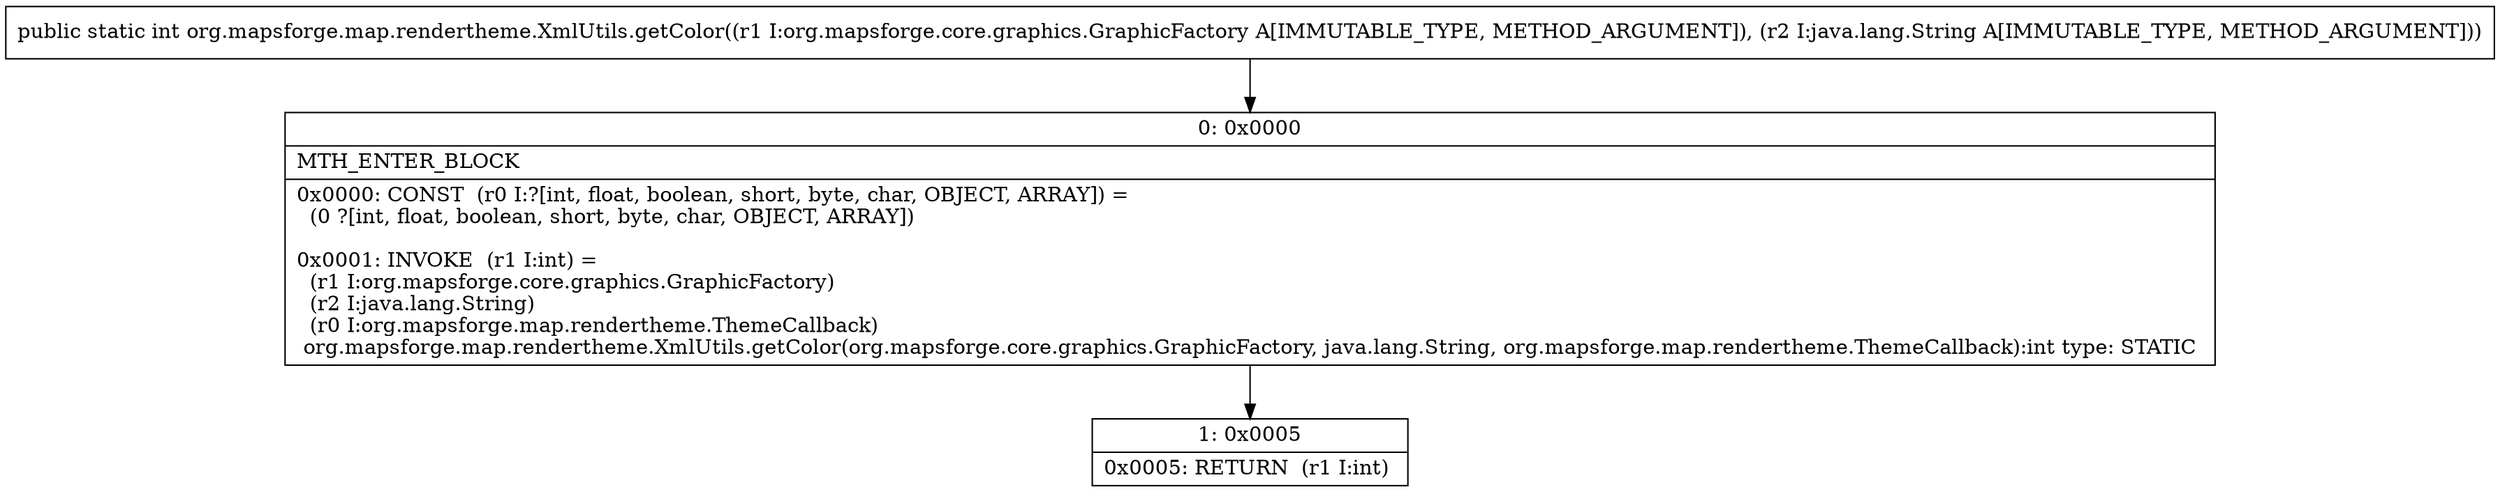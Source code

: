 digraph "CFG fororg.mapsforge.map.rendertheme.XmlUtils.getColor(Lorg\/mapsforge\/core\/graphics\/GraphicFactory;Ljava\/lang\/String;)I" {
Node_0 [shape=record,label="{0\:\ 0x0000|MTH_ENTER_BLOCK\l|0x0000: CONST  (r0 I:?[int, float, boolean, short, byte, char, OBJECT, ARRAY]) = \l  (0 ?[int, float, boolean, short, byte, char, OBJECT, ARRAY])\l \l0x0001: INVOKE  (r1 I:int) = \l  (r1 I:org.mapsforge.core.graphics.GraphicFactory)\l  (r2 I:java.lang.String)\l  (r0 I:org.mapsforge.map.rendertheme.ThemeCallback)\l org.mapsforge.map.rendertheme.XmlUtils.getColor(org.mapsforge.core.graphics.GraphicFactory, java.lang.String, org.mapsforge.map.rendertheme.ThemeCallback):int type: STATIC \l}"];
Node_1 [shape=record,label="{1\:\ 0x0005|0x0005: RETURN  (r1 I:int) \l}"];
MethodNode[shape=record,label="{public static int org.mapsforge.map.rendertheme.XmlUtils.getColor((r1 I:org.mapsforge.core.graphics.GraphicFactory A[IMMUTABLE_TYPE, METHOD_ARGUMENT]), (r2 I:java.lang.String A[IMMUTABLE_TYPE, METHOD_ARGUMENT])) }"];
MethodNode -> Node_0;
Node_0 -> Node_1;
}

